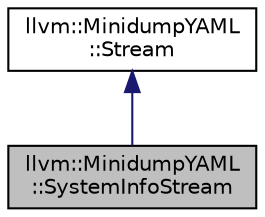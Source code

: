 digraph "llvm::MinidumpYAML::SystemInfoStream"
{
 // LATEX_PDF_SIZE
  bgcolor="transparent";
  edge [fontname="Helvetica",fontsize="10",labelfontname="Helvetica",labelfontsize="10"];
  node [fontname="Helvetica",fontsize="10",shape="box"];
  Node1 [label="llvm::MinidumpYAML\l::SystemInfoStream",height=0.2,width=0.4,color="black", fillcolor="grey75", style="filled", fontcolor="black",tooltip="SystemInfo minidump stream."];
  Node2 -> Node1 [dir="back",color="midnightblue",fontsize="10",style="solid",fontname="Helvetica"];
  Node2 [label="llvm::MinidumpYAML\l::Stream",height=0.2,width=0.4,color="black",URL="$structllvm_1_1MinidumpYAML_1_1Stream.html",tooltip="The base class for all minidump streams."];
}
